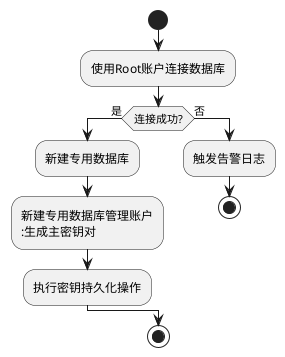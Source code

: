 @startuml
|系统管理员|
start
:使用Root账户连接数据库;
if (连接成功?) then (是)
  :新建专用数据库;
  :新建专用数据库管理账户
  :生成主密钥对;
  :执行密钥持久化操作;
else (否)
  :触发告警日志;
  stop
endif
stop
@enduml